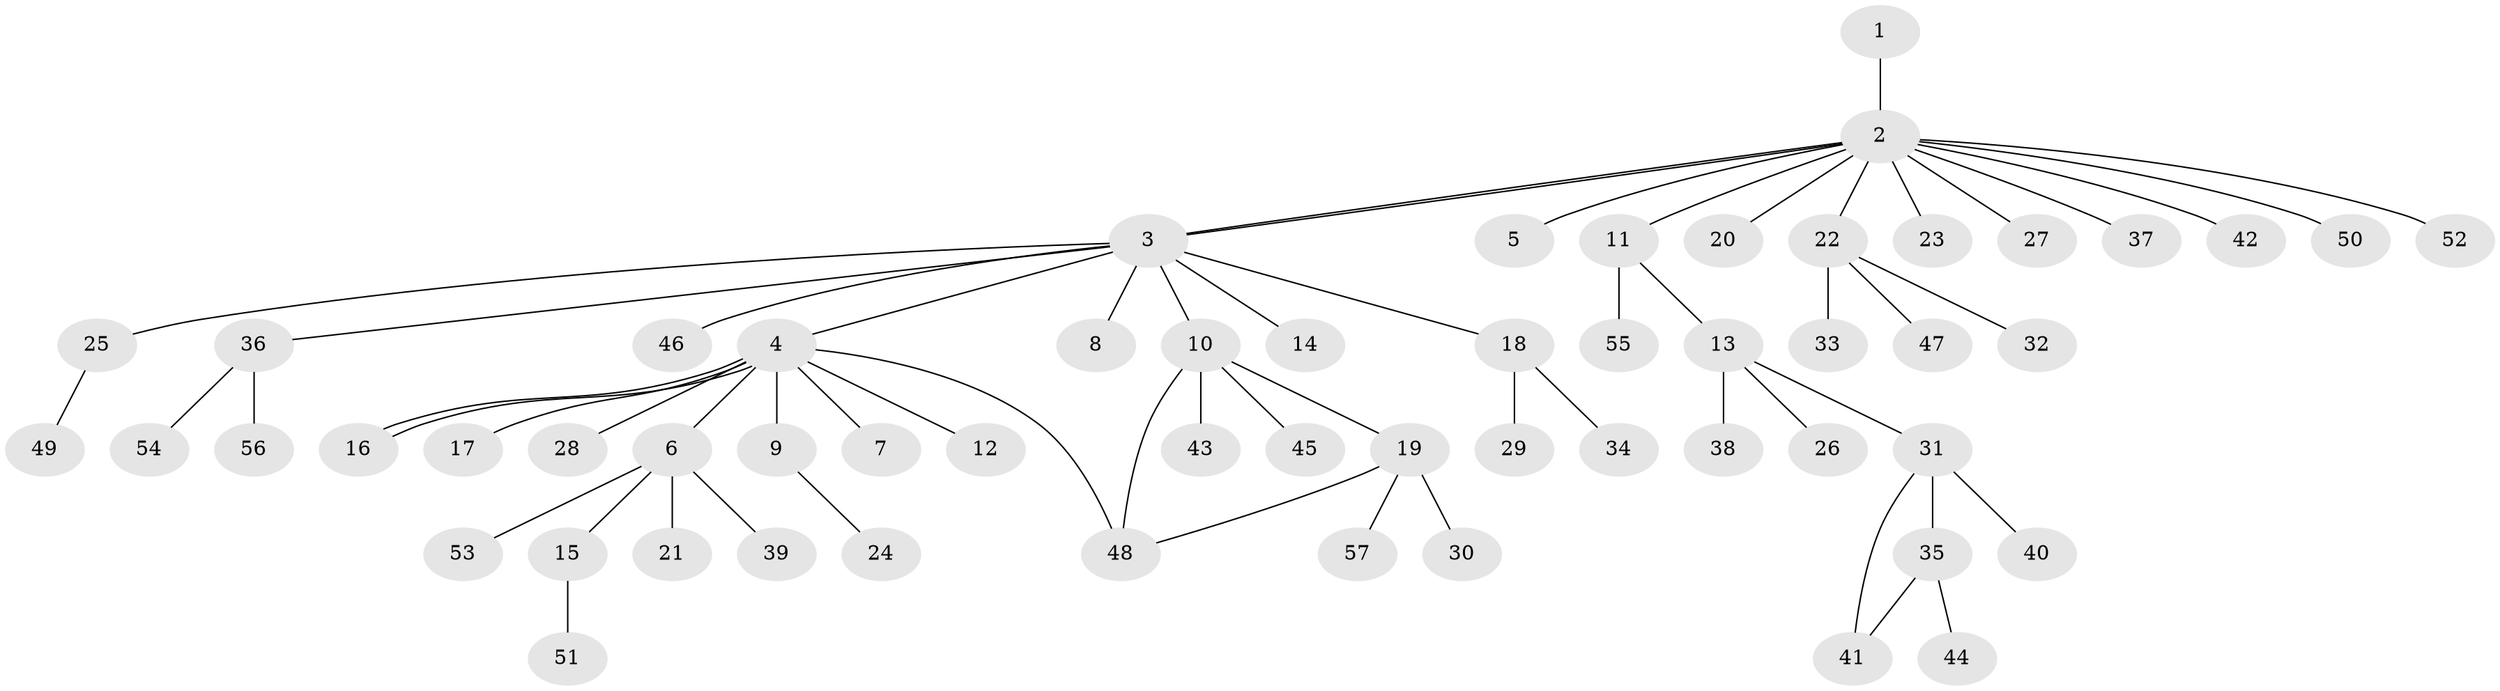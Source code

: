 // coarse degree distribution, {1: 0.7272727272727273, 15: 0.022727272727272728, 13: 0.022727272727272728, 8: 0.022727272727272728, 4: 0.022727272727272728, 2: 0.11363636363636363, 6: 0.022727272727272728, 3: 0.045454545454545456}
// Generated by graph-tools (version 1.1) at 2025/41/03/06/25 10:41:50]
// undirected, 57 vertices, 61 edges
graph export_dot {
graph [start="1"]
  node [color=gray90,style=filled];
  1;
  2;
  3;
  4;
  5;
  6;
  7;
  8;
  9;
  10;
  11;
  12;
  13;
  14;
  15;
  16;
  17;
  18;
  19;
  20;
  21;
  22;
  23;
  24;
  25;
  26;
  27;
  28;
  29;
  30;
  31;
  32;
  33;
  34;
  35;
  36;
  37;
  38;
  39;
  40;
  41;
  42;
  43;
  44;
  45;
  46;
  47;
  48;
  49;
  50;
  51;
  52;
  53;
  54;
  55;
  56;
  57;
  1 -- 2;
  2 -- 3;
  2 -- 3;
  2 -- 5;
  2 -- 11;
  2 -- 20;
  2 -- 22;
  2 -- 23;
  2 -- 27;
  2 -- 37;
  2 -- 42;
  2 -- 50;
  2 -- 52;
  3 -- 4;
  3 -- 8;
  3 -- 10;
  3 -- 14;
  3 -- 18;
  3 -- 25;
  3 -- 36;
  3 -- 46;
  4 -- 6;
  4 -- 7;
  4 -- 9;
  4 -- 12;
  4 -- 16;
  4 -- 16;
  4 -- 17;
  4 -- 28;
  4 -- 48;
  6 -- 15;
  6 -- 21;
  6 -- 39;
  6 -- 53;
  9 -- 24;
  10 -- 19;
  10 -- 43;
  10 -- 45;
  10 -- 48;
  11 -- 13;
  11 -- 55;
  13 -- 26;
  13 -- 31;
  13 -- 38;
  15 -- 51;
  18 -- 29;
  18 -- 34;
  19 -- 30;
  19 -- 48;
  19 -- 57;
  22 -- 32;
  22 -- 33;
  22 -- 47;
  25 -- 49;
  31 -- 35;
  31 -- 40;
  31 -- 41;
  35 -- 41;
  35 -- 44;
  36 -- 54;
  36 -- 56;
}
